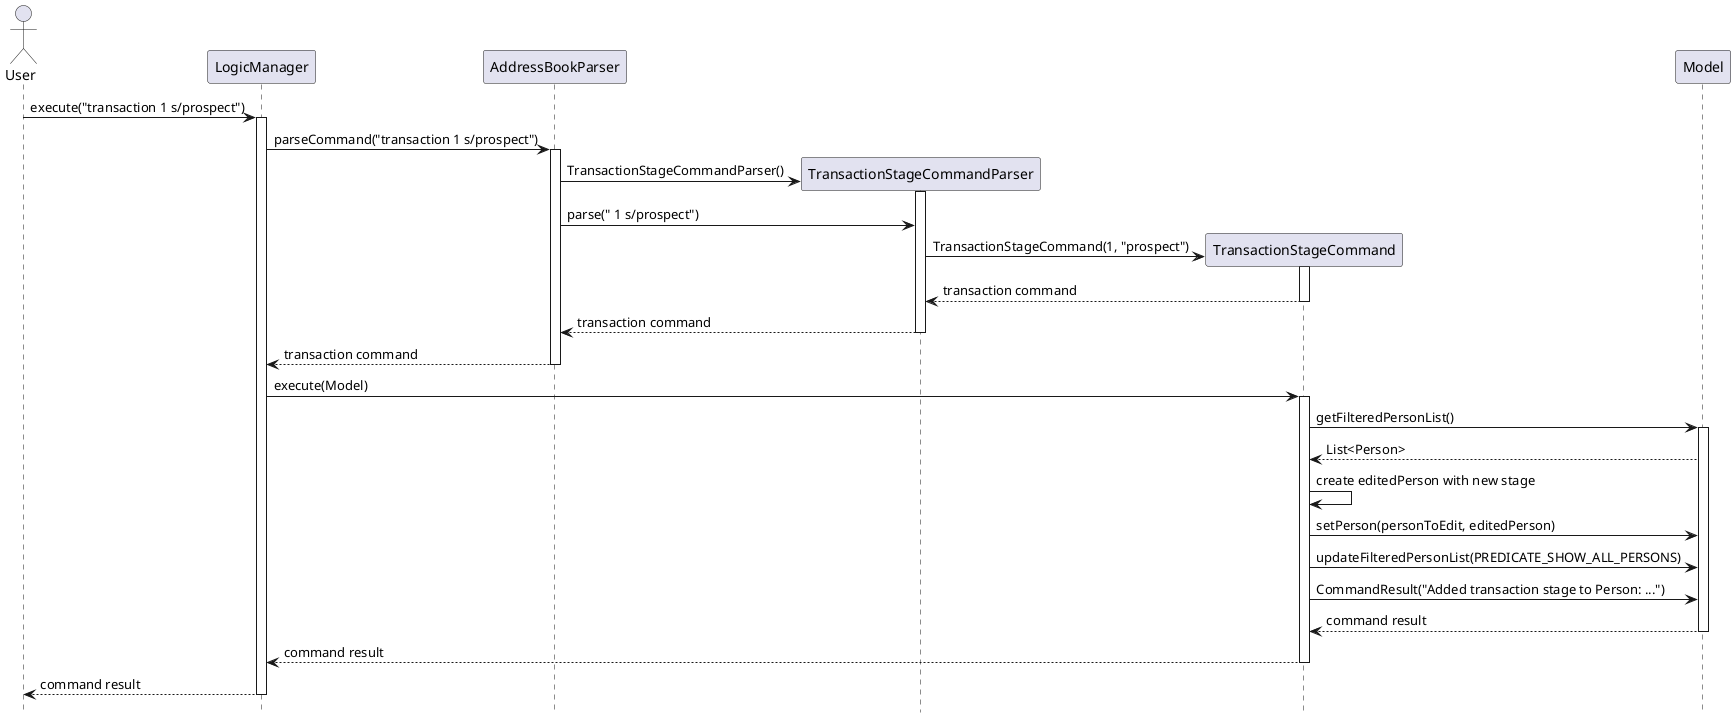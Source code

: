 @startuml
hide footbox
actor User
participant "LogicManager" as L
participant "AddressBookParser" as ABP
participant "TransactionStageCommandParser" as TSCP
participant "TransactionStageCommand" as TSC
participant "Model" as M

User -> L : execute("transaction 1 s/prospect")
activate L
L -> ABP : parseCommand("transaction 1 s/prospect")
activate ABP
create TSCP
ABP -> TSCP : TransactionStageCommandParser()
activate TSCP
ABP -> TSCP : parse(" 1 s/prospect")
create TSC
TSCP -> TSC : TransactionStageCommand(1, "prospect")
activate TSC
TSC --> TSCP : transaction command
deactivate TSC
TSCP --> ABP : transaction command
deactivate TSCP
ABP --> L : transaction command
deactivate ABP
L -> TSC : execute(Model)
activate TSC
TSC -> M : getFilteredPersonList()
activate M
M --> TSC : List<Person>
TSC -> TSC : create editedPerson with new stage
TSC -> M : setPerson(personToEdit, editedPerson)
TSC -> M : updateFilteredPersonList(PREDICATE_SHOW_ALL_PERSONS)
TSC -> M : CommandResult("Added transaction stage to Person: ...")
M --> TSC : command result
deactivate M
TSC --> L : command result
deactivate TSC
L --> User : command result
deactivate L
@enduml
